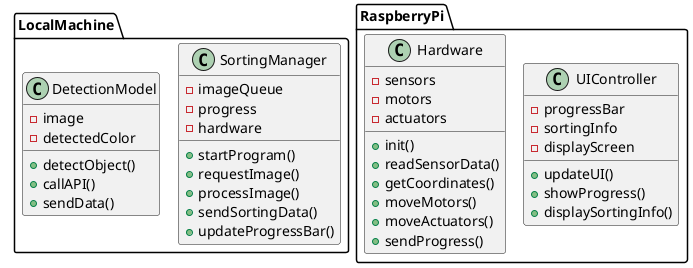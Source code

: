 @startuml ClassUML
!pragma layout smetana

package LocalMachine{
    class SortingManager{
        - imageQueue    
        - progress      
        - hardware  
        + startProgram() 
        + requestImage() 
        + processImage() 
        + sendSortingData() 
        + updateProgressBar()
    }

    class DetectionModel{
        - image
        - detectedColor      
        + detectObject()
        + callAPI()
        + sendData()
    }
}

package RaspberryPi{
    class UIController{
        - progressBar
        - sortingInfo
        - displayScreen      
        + updateUI()
        + showProgress()
        + displaySortingInfo()
    }

    class Hardware{
        - sensors
        - motors
        - actuators
        + init()
        + readSensorData()
        + getCoordinates()
        + moveMotors()
        + moveActuators()
        + sendProgress()
    }
}
@enduml

